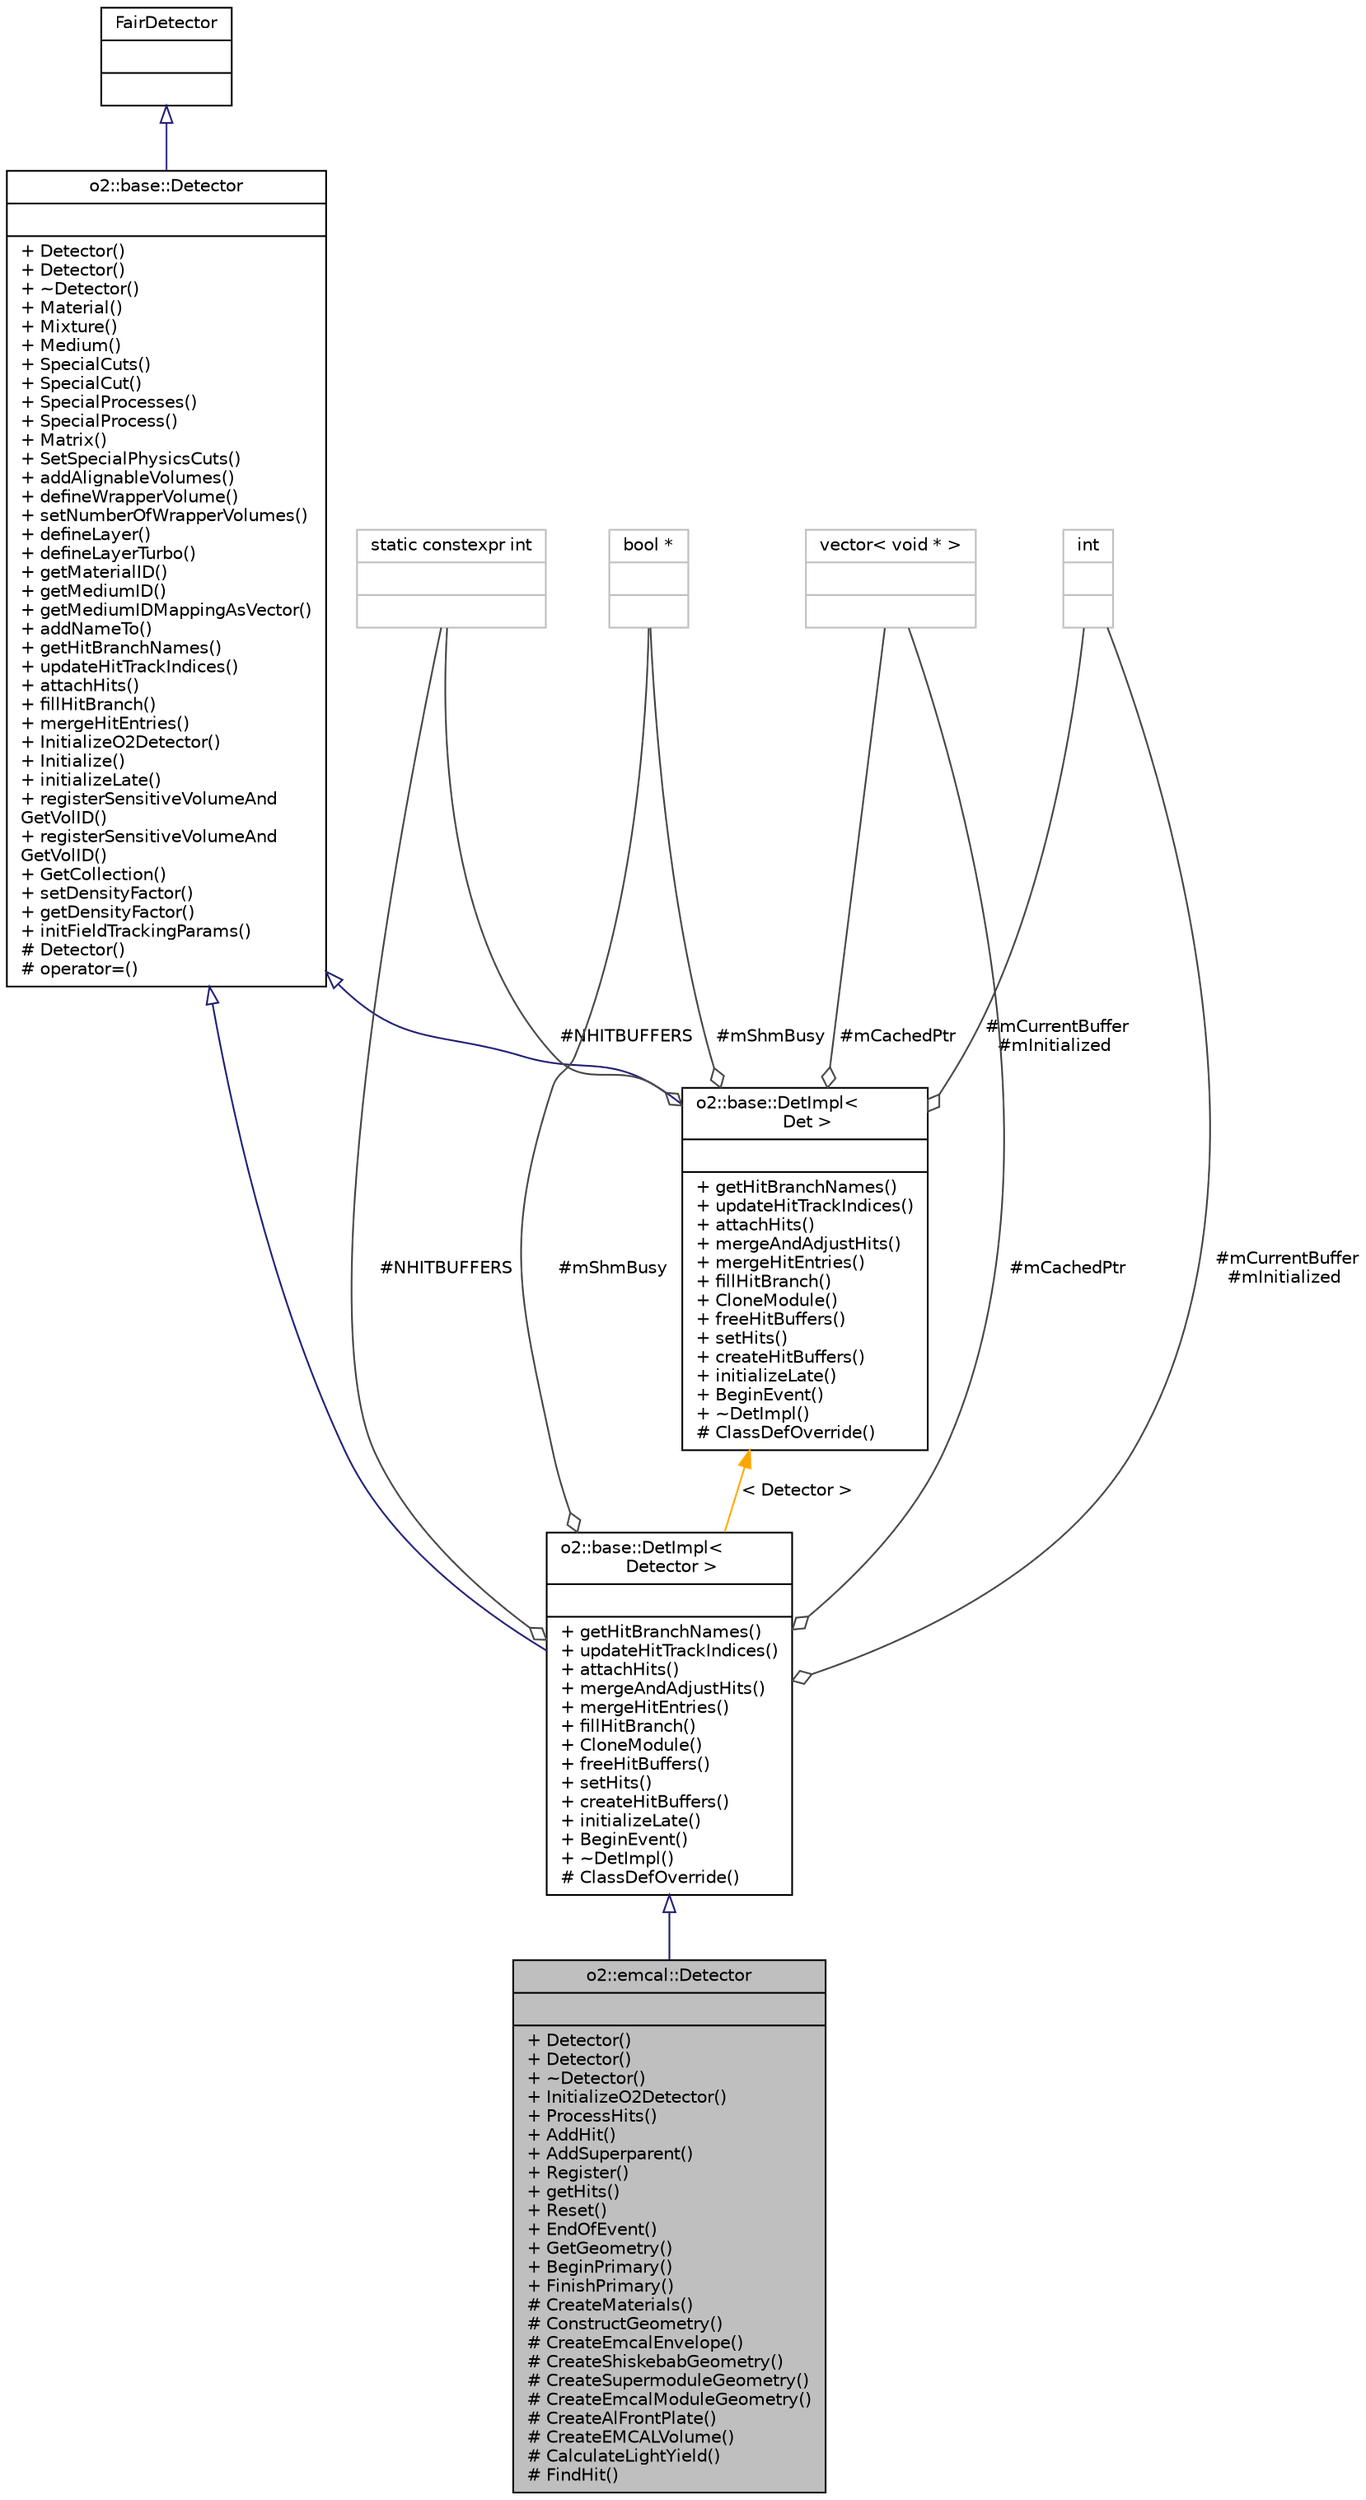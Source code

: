 digraph "o2::emcal::Detector"
{
 // INTERACTIVE_SVG=YES
  bgcolor="transparent";
  edge [fontname="Helvetica",fontsize="10",labelfontname="Helvetica",labelfontsize="10"];
  node [fontname="Helvetica",fontsize="10",shape=record];
  Node1 [label="{o2::emcal::Detector\n||+ Detector()\l+ Detector()\l+ ~Detector()\l+ InitializeO2Detector()\l+ ProcessHits()\l+ AddHit()\l+ AddSuperparent()\l+ Register()\l+ getHits()\l+ Reset()\l+ EndOfEvent()\l+ GetGeometry()\l+ BeginPrimary()\l+ FinishPrimary()\l# CreateMaterials()\l# ConstructGeometry()\l# CreateEmcalEnvelope()\l# CreateShiskebabGeometry()\l# CreateSupermoduleGeometry()\l# CreateEmcalModuleGeometry()\l# CreateAlFrontPlate()\l# CreateEMCALVolume()\l# CalculateLightYield()\l# FindHit()\l}",height=0.2,width=0.4,color="black", fillcolor="grey75", style="filled", fontcolor="black"];
  Node2 -> Node1 [dir="back",color="midnightblue",fontsize="10",style="solid",arrowtail="onormal",fontname="Helvetica"];
  Node2 [label="{o2::base::DetImpl\<\l Detector \>\n||+ getHitBranchNames()\l+ updateHitTrackIndices()\l+ attachHits()\l+ mergeAndAdjustHits()\l+ mergeHitEntries()\l+ fillHitBranch()\l+ CloneModule()\l+ freeHitBuffers()\l+ setHits()\l+ createHitBuffers()\l+ initializeLate()\l+ BeginEvent()\l+ ~DetImpl()\l# ClassDefOverride()\l}",height=0.2,width=0.4,color="black",URL="$de/dc8/classo2_1_1base_1_1DetImpl.html"];
  Node3 -> Node2 [dir="back",color="midnightblue",fontsize="10",style="solid",arrowtail="onormal",fontname="Helvetica"];
  Node3 [label="{o2::base::Detector\n||+ Detector()\l+ Detector()\l+ ~Detector()\l+ Material()\l+ Mixture()\l+ Medium()\l+ SpecialCuts()\l+ SpecialCut()\l+ SpecialProcesses()\l+ SpecialProcess()\l+ Matrix()\l+ SetSpecialPhysicsCuts()\l+ addAlignableVolumes()\l+ defineWrapperVolume()\l+ setNumberOfWrapperVolumes()\l+ defineLayer()\l+ defineLayerTurbo()\l+ getMaterialID()\l+ getMediumID()\l+ getMediumIDMappingAsVector()\l+ addNameTo()\l+ getHitBranchNames()\l+ updateHitTrackIndices()\l+ attachHits()\l+ fillHitBranch()\l+ mergeHitEntries()\l+ InitializeO2Detector()\l+ Initialize()\l+ initializeLate()\l+ registerSensitiveVolumeAnd\lGetVolID()\l+ registerSensitiveVolumeAnd\lGetVolID()\l+ GetCollection()\l+ setDensityFactor()\l+ getDensityFactor()\l+ initFieldTrackingParams()\l# Detector()\l# operator=()\l}",height=0.2,width=0.4,color="black",URL="$d2/d00/classo2_1_1base_1_1Detector.html"];
  Node4 -> Node3 [dir="back",color="midnightblue",fontsize="10",style="solid",arrowtail="onormal",fontname="Helvetica"];
  Node4 [label="{FairDetector\n||}",height=0.2,width=0.4,color="black",URL="$d6/d0c/classFairDetector.html"];
  Node5 -> Node2 [color="grey25",fontsize="10",style="solid",label=" #NHITBUFFERS" ,arrowhead="odiamond",fontname="Helvetica"];
  Node5 [label="{static constexpr int\n||}",height=0.2,width=0.4,color="grey75"];
  Node6 -> Node2 [color="grey25",fontsize="10",style="solid",label=" #mShmBusy" ,arrowhead="odiamond",fontname="Helvetica"];
  Node6 [label="{bool *\n||}",height=0.2,width=0.4,color="grey75"];
  Node7 -> Node2 [color="grey25",fontsize="10",style="solid",label=" #mCurrentBuffer\n#mInitialized" ,arrowhead="odiamond",fontname="Helvetica"];
  Node7 [label="{int\n||}",height=0.2,width=0.4,color="grey75"];
  Node8 -> Node2 [color="grey25",fontsize="10",style="solid",label=" #mCachedPtr" ,arrowhead="odiamond",fontname="Helvetica"];
  Node8 [label="{vector\< void * \>\n||}",height=0.2,width=0.4,color="grey75"];
  Node9 -> Node2 [dir="back",color="orange",fontsize="10",style="solid",label=" \< Detector \>" ,fontname="Helvetica"];
  Node9 [label="{o2::base::DetImpl\<\l Det \>\n||+ getHitBranchNames()\l+ updateHitTrackIndices()\l+ attachHits()\l+ mergeAndAdjustHits()\l+ mergeHitEntries()\l+ fillHitBranch()\l+ CloneModule()\l+ freeHitBuffers()\l+ setHits()\l+ createHitBuffers()\l+ initializeLate()\l+ BeginEvent()\l+ ~DetImpl()\l# ClassDefOverride()\l}",height=0.2,width=0.4,color="black",URL="$de/dc8/classo2_1_1base_1_1DetImpl.html"];
  Node3 -> Node9 [dir="back",color="midnightblue",fontsize="10",style="solid",arrowtail="onormal",fontname="Helvetica"];
  Node5 -> Node9 [color="grey25",fontsize="10",style="solid",label=" #NHITBUFFERS" ,arrowhead="odiamond",fontname="Helvetica"];
  Node6 -> Node9 [color="grey25",fontsize="10",style="solid",label=" #mShmBusy" ,arrowhead="odiamond",fontname="Helvetica"];
  Node7 -> Node9 [color="grey25",fontsize="10",style="solid",label=" #mCurrentBuffer\n#mInitialized" ,arrowhead="odiamond",fontname="Helvetica"];
  Node8 -> Node9 [color="grey25",fontsize="10",style="solid",label=" #mCachedPtr" ,arrowhead="odiamond",fontname="Helvetica"];
}
